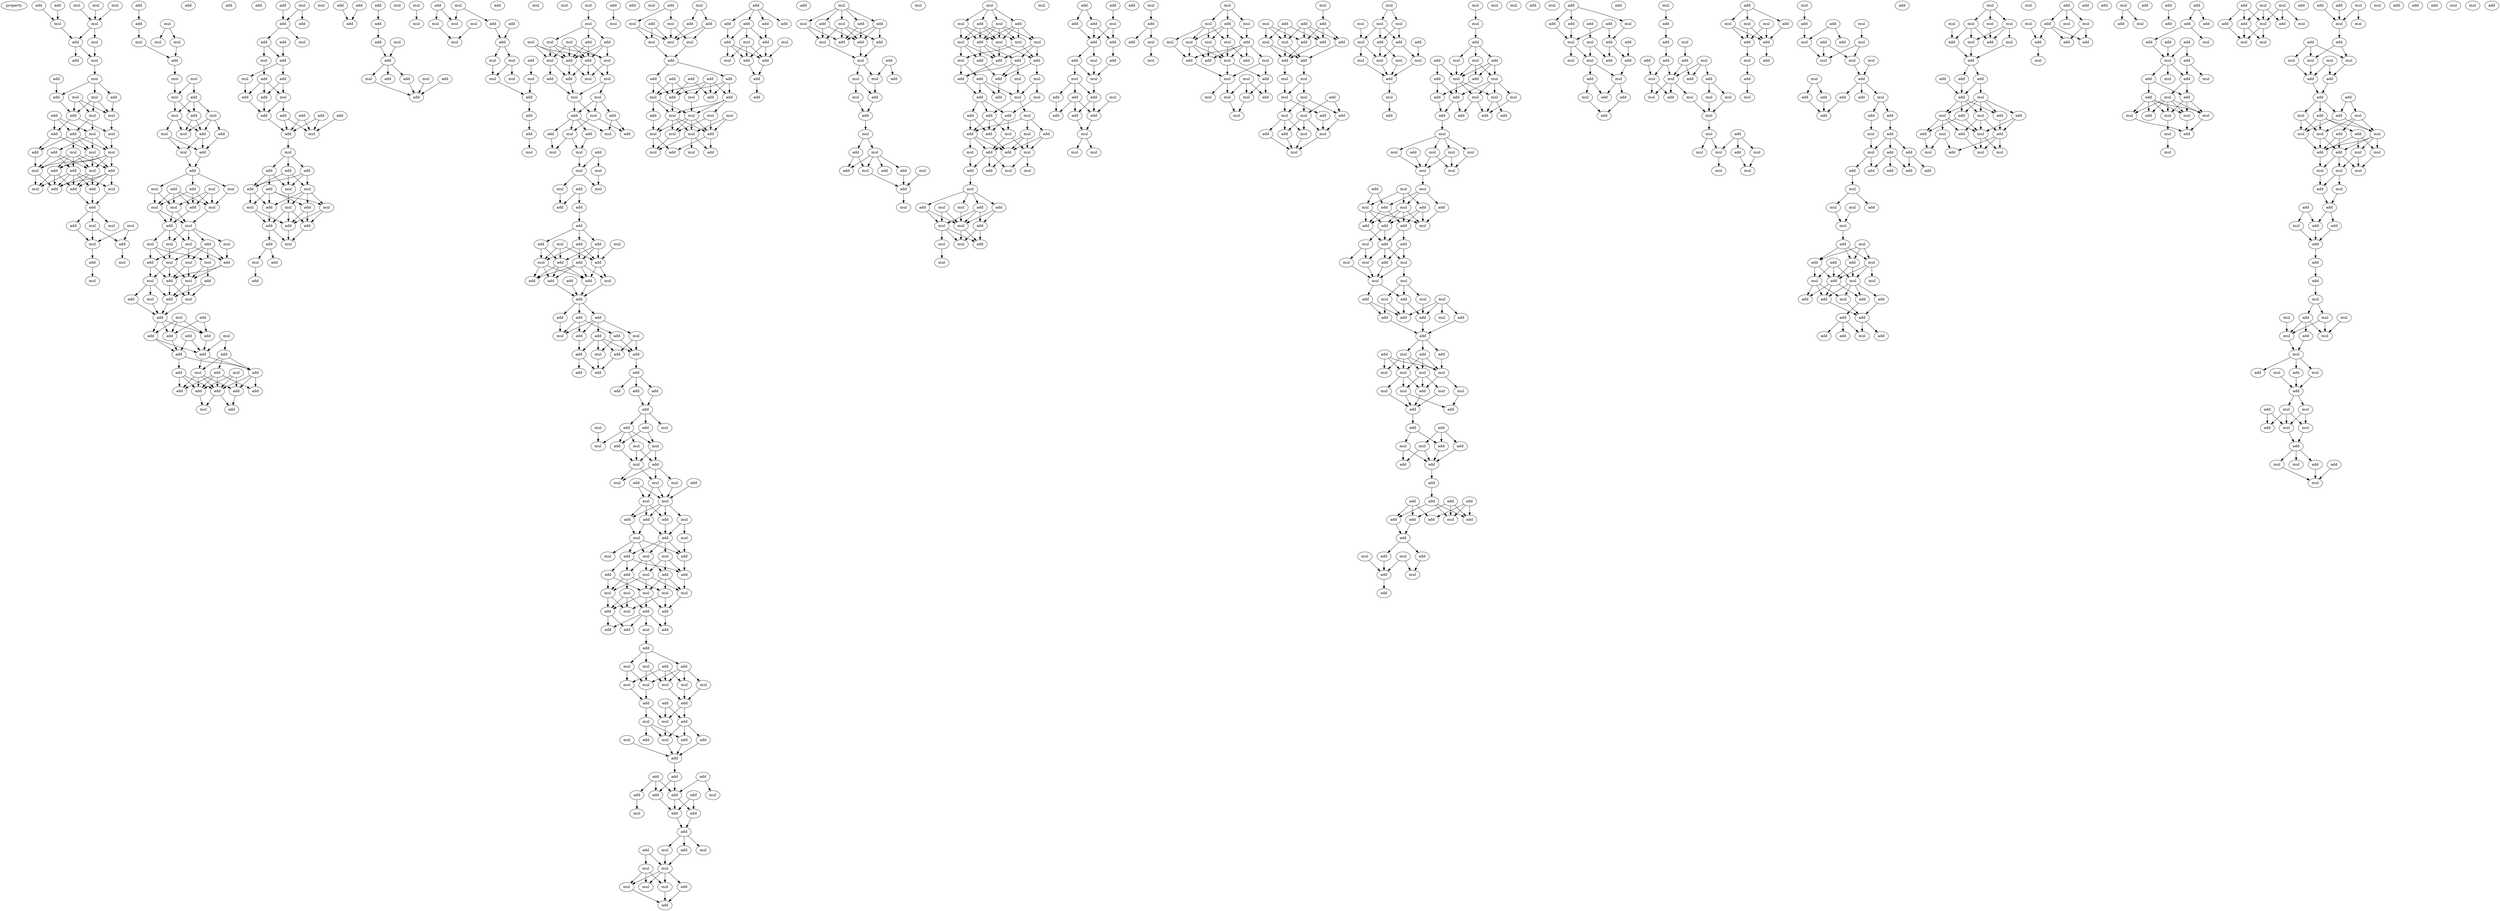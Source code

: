 digraph {
    node [fontcolor=black]
    property [mul=2,lf=1.9]
    0 [ label = add ];
    1 [ label = mul ];
    2 [ label = mul ];
    3 [ label = mul ];
    4 [ label = add ];
    5 [ label = mul ];
    6 [ label = mul ];
    7 [ label = add ];
    8 [ label = mul ];
    9 [ label = mul ];
    10 [ label = add ];
    11 [ label = add ];
    12 [ label = mul ];
    13 [ label = mul ];
    14 [ label = mul ];
    15 [ label = add ];
    16 [ label = add ];
    17 [ label = add ];
    18 [ label = mul ];
    19 [ label = add ];
    20 [ label = mul ];
    21 [ label = mul ];
    22 [ label = mul ];
    23 [ label = add ];
    24 [ label = add ];
    25 [ label = mul ];
    26 [ label = mul ];
    27 [ label = add ];
    28 [ label = add ];
    29 [ label = mul ];
    30 [ label = add ];
    31 [ label = mul ];
    32 [ label = mul ];
    33 [ label = add ];
    34 [ label = add ];
    35 [ label = add ];
    36 [ label = mul ];
    37 [ label = add ];
    38 [ label = mul ];
    39 [ label = add ];
    40 [ label = add ];
    41 [ label = add ];
    42 [ label = mul ];
    43 [ label = mul ];
    44 [ label = mul ];
    45 [ label = mul ];
    46 [ label = add ];
    47 [ label = add ];
    48 [ label = mul ];
    49 [ label = add ];
    50 [ label = mul ];
    51 [ label = add ];
    52 [ label = mul ];
    53 [ label = mul ];
    54 [ label = mul ];
    55 [ label = mul ];
    56 [ label = add ];
    57 [ label = mul ];
    58 [ label = mul ];
    59 [ label = mul ];
    60 [ label = add ];
    61 [ label = mul ];
    62 [ label = mul ];
    63 [ label = add ];
    64 [ label = add ];
    65 [ label = add ];
    66 [ label = mul ];
    67 [ label = mul ];
    68 [ label = mul ];
    69 [ label = add ];
    70 [ label = add ];
    71 [ label = add ];
    72 [ label = mul ];
    73 [ label = add ];
    74 [ label = add ];
    75 [ label = mul ];
    76 [ label = mul ];
    77 [ label = add ];
    78 [ label = mul ];
    79 [ label = mul ];
    80 [ label = mul ];
    81 [ label = add ];
    82 [ label = mul ];
    83 [ label = mul ];
    84 [ label = mul ];
    85 [ label = add ];
    86 [ label = mul ];
    87 [ label = mul ];
    88 [ label = add ];
    89 [ label = mul ];
    90 [ label = mul ];
    91 [ label = add ];
    92 [ label = mul ];
    93 [ label = add ];
    94 [ label = mul ];
    95 [ label = add ];
    96 [ label = add ];
    97 [ label = mul ];
    98 [ label = add ];
    99 [ label = add ];
    100 [ label = mul ];
    101 [ label = mul ];
    102 [ label = add ];
    103 [ label = mul ];
    104 [ label = add ];
    105 [ label = add ];
    106 [ label = mul ];
    107 [ label = add ];
    108 [ label = add ];
    109 [ label = add ];
    110 [ label = add ];
    111 [ label = add ];
    112 [ label = add ];
    113 [ label = add ];
    114 [ label = mul ];
    115 [ label = add ];
    116 [ label = add ];
    117 [ label = mul ];
    118 [ label = add ];
    119 [ label = add ];
    120 [ label = add ];
    121 [ label = add ];
    122 [ label = add ];
    123 [ label = mul ];
    124 [ label = add ];
    125 [ label = add ];
    126 [ label = add ];
    127 [ label = mul ];
    128 [ label = add ];
    129 [ label = add ];
    130 [ label = mul ];
    131 [ label = add ];
    132 [ label = add ];
    133 [ label = mul ];
    134 [ label = add ];
    135 [ label = add ];
    136 [ label = add ];
    137 [ label = mul ];
    138 [ label = mul ];
    139 [ label = add ];
    140 [ label = add ];
    141 [ label = add ];
    142 [ label = add ];
    143 [ label = add ];
    144 [ label = add ];
    145 [ label = add ];
    146 [ label = mul ];
    147 [ label = add ];
    148 [ label = mul ];
    149 [ label = add ];
    150 [ label = add ];
    151 [ label = add ];
    152 [ label = add ];
    153 [ label = mul ];
    154 [ label = add ];
    155 [ label = mul ];
    156 [ label = mul ];
    157 [ label = add ];
    158 [ label = add ];
    159 [ label = mul ];
    160 [ label = mul ];
    161 [ label = add ];
    162 [ label = add ];
    163 [ label = add ];
    164 [ label = mul ];
    165 [ label = add ];
    166 [ label = mul ];
    167 [ label = mul ];
    168 [ label = add ];
    169 [ label = add ];
    170 [ label = add ];
    171 [ label = add ];
    172 [ label = add ];
    173 [ label = add ];
    174 [ label = add ];
    175 [ label = mul ];
    176 [ label = add ];
    177 [ label = add ];
    178 [ label = mul ];
    179 [ label = mul ];
    180 [ label = add ];
    181 [ label = add ];
    182 [ label = add ];
    183 [ label = add ];
    184 [ label = mul ];
    185 [ label = mul ];
    186 [ label = mul ];
    187 [ label = add ];
    188 [ label = mul ];
    189 [ label = mul ];
    190 [ label = add ];
    191 [ label = mul ];
    192 [ label = mul ];
    193 [ label = add ];
    194 [ label = mul ];
    195 [ label = add ];
    196 [ label = mul ];
    197 [ label = mul ];
    198 [ label = add ];
    199 [ label = mul ];
    200 [ label = mul ];
    201 [ label = mul ];
    202 [ label = add ];
    203 [ label = add ];
    204 [ label = add ];
    205 [ label = add ];
    206 [ label = mul ];
    207 [ label = mul ];
    208 [ label = mul ];
    209 [ label = mul ];
    210 [ label = mul ];
    211 [ label = mul ];
    212 [ label = add ];
    213 [ label = mul ];
    214 [ label = add ];
    215 [ label = mul ];
    216 [ label = add ];
    217 [ label = mul ];
    218 [ label = add ];
    219 [ label = mul ];
    220 [ label = add ];
    221 [ label = add ];
    222 [ label = mul ];
    223 [ label = mul ];
    224 [ label = mul ];
    225 [ label = mul ];
    226 [ label = add ];
    227 [ label = add ];
    228 [ label = mul ];
    229 [ label = mul ];
    230 [ label = add ];
    231 [ label = add ];
    232 [ label = add ];
    233 [ label = mul ];
    234 [ label = mul ];
    235 [ label = mul ];
    236 [ label = add ];
    237 [ label = mul ];
    238 [ label = mul ];
    239 [ label = mul ];
    240 [ label = mul ];
    241 [ label = add ];
    242 [ label = add ];
    243 [ label = add ];
    244 [ label = add ];
    245 [ label = mul ];
    246 [ label = add ];
    247 [ label = add ];
    248 [ label = mul ];
    249 [ label = add ];
    250 [ label = add ];
    251 [ label = add ];
    252 [ label = add ];
    253 [ label = mul ];
    254 [ label = add ];
    255 [ label = add ];
    256 [ label = add ];
    257 [ label = mul ];
    258 [ label = add ];
    259 [ label = add ];
    260 [ label = add ];
    261 [ label = add ];
    262 [ label = add ];
    263 [ label = add ];
    264 [ label = add ];
    265 [ label = mul ];
    266 [ label = add ];
    267 [ label = mul ];
    268 [ label = add ];
    269 [ label = add ];
    270 [ label = add ];
    271 [ label = mul ];
    272 [ label = add ];
    273 [ label = add ];
    274 [ label = add ];
    275 [ label = add ];
    276 [ label = add ];
    277 [ label = add ];
    278 [ label = add ];
    279 [ label = mul ];
    280 [ label = add ];
    281 [ label = mul ];
    282 [ label = add ];
    283 [ label = add ];
    284 [ label = mul ];
    285 [ label = mul ];
    286 [ label = add ];
    287 [ label = mul ];
    288 [ label = mul ];
    289 [ label = add ];
    290 [ label = mul ];
    291 [ label = mul ];
    292 [ label = add ];
    293 [ label = mul ];
    294 [ label = add ];
    295 [ label = mul ];
    296 [ label = mul ];
    297 [ label = mul ];
    298 [ label = add ];
    299 [ label = add ];
    300 [ label = mul ];
    301 [ label = add ];
    302 [ label = mul ];
    303 [ label = add ];
    304 [ label = mul ];
    305 [ label = add ];
    306 [ label = add ];
    307 [ label = mul ];
    308 [ label = mul ];
    309 [ label = mul ];
    310 [ label = add ];
    311 [ label = add ];
    312 [ label = add ];
    313 [ label = mul ];
    314 [ label = add ];
    315 [ label = mul ];
    316 [ label = mul ];
    317 [ label = mul ];
    318 [ label = mul ];
    319 [ label = mul ];
    320 [ label = add ];
    321 [ label = add ];
    322 [ label = mul ];
    323 [ label = add ];
    324 [ label = add ];
    325 [ label = add ];
    326 [ label = mul ];
    327 [ label = add ];
    328 [ label = add ];
    329 [ label = mul ];
    330 [ label = add ];
    331 [ label = mul ];
    332 [ label = add ];
    333 [ label = mul ];
    334 [ label = mul ];
    335 [ label = mul ];
    336 [ label = mul ];
    337 [ label = mul ];
    338 [ label = add ];
    339 [ label = add ];
    340 [ label = add ];
    341 [ label = add ];
    342 [ label = mul ];
    343 [ label = mul ];
    344 [ label = mul ];
    345 [ label = add ];
    346 [ label = add ];
    347 [ label = mul ];
    348 [ label = add ];
    349 [ label = add ];
    350 [ label = add ];
    351 [ label = add ];
    352 [ label = add ];
    353 [ label = add ];
    354 [ label = add ];
    355 [ label = mul ];
    356 [ label = add ];
    357 [ label = add ];
    358 [ label = add ];
    359 [ label = add ];
    360 [ label = add ];
    361 [ label = mul ];
    362 [ label = add ];
    363 [ label = add ];
    364 [ label = add ];
    365 [ label = mul ];
    366 [ label = mul ];
    367 [ label = mul ];
    368 [ label = mul ];
    369 [ label = mul ];
    370 [ label = add ];
    371 [ label = mul ];
    372 [ label = mul ];
    373 [ label = mul ];
    374 [ label = add ];
    375 [ label = add ];
    376 [ label = mul ];
    377 [ label = add ];
    378 [ label = add ];
    379 [ label = mul ];
    380 [ label = add ];
    381 [ label = mul ];
    382 [ label = mul ];
    383 [ label = mul ];
    384 [ label = mul ];
    385 [ label = add ];
    386 [ label = add ];
    387 [ label = add ];
    388 [ label = add ];
    389 [ label = add ];
    390 [ label = add ];
    391 [ label = mul ];
    392 [ label = mul ];
    393 [ label = add ];
    394 [ label = add ];
    395 [ label = add ];
    396 [ label = mul ];
    397 [ label = mul ];
    398 [ label = mul ];
    399 [ label = add ];
    400 [ label = mul ];
    401 [ label = mul ];
    402 [ label = mul ];
    403 [ label = add ];
    404 [ label = mul ];
    405 [ label = add ];
    406 [ label = mul ];
    407 [ label = mul ];
    408 [ label = add ];
    409 [ label = add ];
    410 [ label = add ];
    411 [ label = add ];
    412 [ label = add ];
    413 [ label = add ];
    414 [ label = mul ];
    415 [ label = add ];
    416 [ label = mul ];
    417 [ label = add ];
    418 [ label = add ];
    419 [ label = mul ];
    420 [ label = add ];
    421 [ label = add ];
    422 [ label = add ];
    423 [ label = add ];
    424 [ label = mul ];
    425 [ label = mul ];
    426 [ label = mul ];
    427 [ label = add ];
    428 [ label = add ];
    429 [ label = add ];
    430 [ label = add ];
    431 [ label = mul ];
    432 [ label = add ];
    433 [ label = add ];
    434 [ label = add ];
    435 [ label = mul ];
    436 [ label = mul ];
    437 [ label = add ];
    438 [ label = mul ];
    439 [ label = add ];
    440 [ label = mul ];
    441 [ label = mul ];
    442 [ label = add ];
    443 [ label = mul ];
    444 [ label = add ];
    445 [ label = mul ];
    446 [ label = add ];
    447 [ label = add ];
    448 [ label = mul ];
    449 [ label = add ];
    450 [ label = mul ];
    451 [ label = add ];
    452 [ label = mul ];
    453 [ label = mul ];
    454 [ label = add ];
    455 [ label = add ];
    456 [ label = mul ];
    457 [ label = mul ];
    458 [ label = mul ];
    459 [ label = mul ];
    460 [ label = mul ];
    461 [ label = mul ];
    462 [ label = add ];
    463 [ label = add ];
    464 [ label = mul ];
    465 [ label = add ];
    466 [ label = add ];
    467 [ label = add ];
    468 [ label = add ];
    469 [ label = add ];
    470 [ label = add ];
    471 [ label = mul ];
    472 [ label = mul ];
    473 [ label = add ];
    474 [ label = mul ];
    475 [ label = mul ];
    476 [ label = add ];
    477 [ label = add ];
    478 [ label = mul ];
    479 [ label = add ];
    480 [ label = add ];
    481 [ label = add ];
    482 [ label = mul ];
    483 [ label = mul ];
    484 [ label = add ];
    485 [ label = add ];
    486 [ label = mul ];
    487 [ label = add ];
    488 [ label = add ];
    489 [ label = mul ];
    490 [ label = mul ];
    491 [ label = add ];
    492 [ label = mul ];
    493 [ label = add ];
    494 [ label = mul ];
    495 [ label = mul ];
    496 [ label = add ];
    497 [ label = add ];
    498 [ label = mul ];
    499 [ label = add ];
    500 [ label = mul ];
    501 [ label = mul ];
    502 [ label = add ];
    503 [ label = mul ];
    504 [ label = add ];
    505 [ label = mul ];
    506 [ label = mul ];
    507 [ label = mul ];
    508 [ label = add ];
    509 [ label = add ];
    510 [ label = add ];
    511 [ label = add ];
    512 [ label = mul ];
    513 [ label = add ];
    514 [ label = add ];
    515 [ label = add ];
    516 [ label = mul ];
    517 [ label = add ];
    518 [ label = mul ];
    519 [ label = mul ];
    520 [ label = add ];
    521 [ label = add ];
    522 [ label = add ];
    523 [ label = mul ];
    524 [ label = add ];
    525 [ label = add ];
    526 [ label = add ];
    527 [ label = mul ];
    528 [ label = add ];
    529 [ label = mul ];
    530 [ label = mul ];
    531 [ label = mul ];
    532 [ label = add ];
    533 [ label = add ];
    534 [ label = mul ];
    535 [ label = mul ];
    536 [ label = mul ];
    537 [ label = mul ];
    538 [ label = mul ];
    539 [ label = add ];
    540 [ label = mul ];
    541 [ label = add ];
    542 [ label = mul ];
    543 [ label = mul ];
    544 [ label = mul ];
    545 [ label = mul ];
    546 [ label = mul ];
    547 [ label = add ];
    548 [ label = add ];
    549 [ label = add ];
    550 [ label = mul ];
    551 [ label = add ];
    552 [ label = mul ];
    553 [ label = mul ];
    554 [ label = add ];
    555 [ label = mul ];
    556 [ label = mul ];
    557 [ label = mul ];
    558 [ label = mul ];
    559 [ label = add ];
    560 [ label = mul ];
    561 [ label = add ];
    562 [ label = add ];
    563 [ label = mul ];
    564 [ label = mul ];
    565 [ label = add ];
    566 [ label = add ];
    567 [ label = add ];
    568 [ label = add ];
    569 [ label = add ];
    570 [ label = mul ];
    571 [ label = mul ];
    572 [ label = mul ];
    573 [ label = mul ];
    574 [ label = add ];
    575 [ label = add ];
    576 [ label = add ];
    577 [ label = mul ];
    578 [ label = mul ];
    579 [ label = mul ];
    580 [ label = mul ];
    581 [ label = add ];
    582 [ label = add ];
    583 [ label = mul ];
    584 [ label = mul ];
    585 [ label = mul ];
    586 [ label = mul ];
    587 [ label = mul ];
    588 [ label = mul ];
    589 [ label = add ];
    590 [ label = add ];
    591 [ label = add ];
    592 [ label = mul ];
    593 [ label = mul ];
    594 [ label = mul ];
    595 [ label = mul ];
    596 [ label = add ];
    597 [ label = mul ];
    598 [ label = add ];
    599 [ label = mul ];
    600 [ label = mul ];
    601 [ label = mul ];
    602 [ label = mul ];
    603 [ label = add ];
    604 [ label = add ];
    605 [ label = mul ];
    606 [ label = add ];
    607 [ label = mul ];
    608 [ label = mul ];
    609 [ label = add ];
    610 [ label = add ];
    611 [ label = mul ];
    612 [ label = mul ];
    613 [ label = mul ];
    614 [ label = add ];
    615 [ label = mul ];
    616 [ label = add ];
    617 [ label = add ];
    618 [ label = add ];
    619 [ label = add ];
    620 [ label = add ];
    621 [ label = mul ];
    622 [ label = mul ];
    623 [ label = mul ];
    624 [ label = mul ];
    625 [ label = mul ];
    626 [ label = add ];
    627 [ label = mul ];
    628 [ label = mul ];
    629 [ label = mul ];
    630 [ label = add ];
    631 [ label = mul ];
    632 [ label = add ];
    633 [ label = mul ];
    634 [ label = mul ];
    635 [ label = add ];
    636 [ label = add ];
    637 [ label = add ];
    638 [ label = add ];
    639 [ label = mul ];
    640 [ label = add ];
    641 [ label = mul ];
    642 [ label = add ];
    643 [ label = add ];
    644 [ label = mul ];
    645 [ label = add ];
    646 [ label = mul ];
    647 [ label = mul ];
    648 [ label = mul ];
    649 [ label = mul ];
    650 [ label = add ];
    651 [ label = mul ];
    652 [ label = mul ];
    653 [ label = add ];
    654 [ label = mul ];
    655 [ label = add ];
    656 [ label = mul ];
    657 [ label = add ];
    658 [ label = add ];
    659 [ label = add ];
    660 [ label = add ];
    661 [ label = add ];
    662 [ label = add ];
    663 [ label = mul ];
    664 [ label = add ];
    665 [ label = add ];
    666 [ label = mul ];
    667 [ label = mul ];
    668 [ label = mul ];
    669 [ label = mul ];
    670 [ label = mul ];
    671 [ label = mul ];
    672 [ label = mul ];
    673 [ label = add ];
    674 [ label = mul ];
    675 [ label = add ];
    676 [ label = add ];
    677 [ label = add ];
    678 [ label = add ];
    679 [ label = mul ];
    680 [ label = add ];
    681 [ label = mul ];
    682 [ label = add ];
    683 [ label = add ];
    684 [ label = add ];
    685 [ label = add ];
    686 [ label = add ];
    687 [ label = add ];
    688 [ label = add ];
    689 [ label = add ];
    690 [ label = add ];
    691 [ label = add ];
    692 [ label = mul ];
    693 [ label = add ];
    694 [ label = add ];
    695 [ label = add ];
    696 [ label = mul ];
    697 [ label = mul ];
    698 [ label = mul ];
    699 [ label = add ];
    700 [ label = add ];
    701 [ label = add ];
    702 [ label = mul ];
    703 [ label = add ];
    704 [ label = add ];
    705 [ label = add ];
    706 [ label = add ];
    707 [ label = add ];
    708 [ label = add ];
    709 [ label = mul ];
    710 [ label = add ];
    711 [ label = mul ];
    712 [ label = mul ];
    713 [ label = add ];
    714 [ label = mul ];
    715 [ label = add ];
    716 [ label = mul ];
    717 [ label = add ];
    718 [ label = mul ];
    719 [ label = add ];
    720 [ label = mul ];
    721 [ label = add ];
    722 [ label = add ];
    723 [ label = add ];
    724 [ label = add ];
    725 [ label = mul ];
    726 [ label = add ];
    727 [ label = mul ];
    728 [ label = add ];
    729 [ label = mul ];
    730 [ label = add ];
    731 [ label = add ];
    732 [ label = add ];
    733 [ label = mul ];
    734 [ label = add ];
    735 [ label = mul ];
    736 [ label = add ];
    737 [ label = mul ];
    738 [ label = mul ];
    739 [ label = mul ];
    740 [ label = add ];
    741 [ label = mul ];
    742 [ label = mul ];
    743 [ label = add ];
    744 [ label = mul ];
    745 [ label = mul ];
    746 [ label = add ];
    747 [ label = mul ];
    748 [ label = mul ];
    749 [ label = mul ];
    750 [ label = mul ];
    751 [ label = add ];
    752 [ label = mul ];
    753 [ label = mul ];
    754 [ label = mul ];
    755 [ label = add ];
    756 [ label = add ];
    757 [ label = add ];
    758 [ label = add ];
    759 [ label = mul ];
    760 [ label = add ];
    761 [ label = mul ];
    762 [ label = mul ];
    763 [ label = add ];
    764 [ label = mul ];
    765 [ label = add ];
    766 [ label = add ];
    767 [ label = mul ];
    768 [ label = mul ];
    769 [ label = add ];
    770 [ label = mul ];
    771 [ label = mul ];
    772 [ label = mul ];
    773 [ label = mul ];
    774 [ label = add ];
    775 [ label = add ];
    776 [ label = add ];
    777 [ label = mul ];
    778 [ label = add ];
    779 [ label = add ];
    780 [ label = add ];
    781 [ label = add ];
    782 [ label = add ];
    783 [ label = add ];
    784 [ label = mul ];
    785 [ label = add ];
    786 [ label = add ];
    787 [ label = mul ];
    788 [ label = add ];
    789 [ label = add ];
    790 [ label = add ];
    791 [ label = add ];
    792 [ label = add ];
    793 [ label = mul ];
    794 [ label = add ];
    795 [ label = add ];
    796 [ label = mul ];
    797 [ label = mul ];
    798 [ label = mul ];
    799 [ label = mul ];
    800 [ label = add ];
    801 [ label = add ];
    802 [ label = mul ];
    803 [ label = add ];
    804 [ label = add ];
    805 [ label = mul ];
    806 [ label = mul ];
    807 [ label = add ];
    808 [ label = mul ];
    809 [ label = mul ];
    810 [ label = add ];
    811 [ label = add ];
    812 [ label = add ];
    813 [ label = add ];
    814 [ label = add ];
    815 [ label = add ];
    816 [ label = add ];
    817 [ label = mul ];
    818 [ label = add ];
    819 [ label = add ];
    820 [ label = mul ];
    821 [ label = mul ];
    822 [ label = mul ];
    823 [ label = mul ];
    824 [ label = mul ];
    825 [ label = add ];
    826 [ label = mul ];
    827 [ label = mul ];
    828 [ label = add ];
    829 [ label = add ];
    830 [ label = add ];
    831 [ label = add ];
    832 [ label = mul ];
    833 [ label = add ];
    834 [ label = add ];
    835 [ label = mul ];
    836 [ label = add ];
    837 [ label = add ];
    838 [ label = mul ];
    839 [ label = mul ];
    840 [ label = add ];
    841 [ label = add ];
    842 [ label = add ];
    843 [ label = add ];
    844 [ label = mul ];
    845 [ label = mul ];
    846 [ label = mul ];
    847 [ label = add ];
    848 [ label = mul ];
    849 [ label = mul ];
    850 [ label = add ];
    851 [ label = mul ];
    852 [ label = add ];
    853 [ label = mul ];
    854 [ label = mul ];
    855 [ label = add ];
    856 [ label = add ];
    857 [ label = add ];
    858 [ label = add ];
    859 [ label = add ];
    860 [ label = mul ];
    861 [ label = mul ];
    862 [ label = add ];
    863 [ label = add ];
    864 [ label = mul ];
    865 [ label = add ];
    866 [ label = add ];
    867 [ label = add ];
    868 [ label = add ];
    869 [ label = add ];
    870 [ label = add ];
    871 [ label = add ];
    872 [ label = add ];
    873 [ label = mul ];
    874 [ label = add ];
    875 [ label = mul ];
    876 [ label = mul ];
    877 [ label = mul ];
    878 [ label = add ];
    879 [ label = add ];
    880 [ label = mul ];
    881 [ label = add ];
    882 [ label = add ];
    883 [ label = add ];
    884 [ label = mul ];
    885 [ label = mul ];
    886 [ label = mul ];
    887 [ label = mul ];
    888 [ label = mul ];
    889 [ label = add ];
    890 [ label = mul ];
    891 [ label = mul ];
    892 [ label = mul ];
    893 [ label = add ];
    894 [ label = mul ];
    895 [ label = add ];
    896 [ label = mul ];
    897 [ label = add ];
    898 [ label = add ];
    899 [ label = mul ];
    900 [ label = mul ];
    901 [ label = add ];
    902 [ label = mul ];
    903 [ label = add ];
    904 [ label = mul ];
    905 [ label = add ];
    906 [ label = add ];
    907 [ label = mul ];
    908 [ label = mul ];
    909 [ label = add ];
    910 [ label = add ];
    911 [ label = mul ];
    912 [ label = mul ];
    913 [ label = mul ];
    914 [ label = mul ];
    915 [ label = add ];
    916 [ label = add ];
    917 [ label = add ];
    918 [ label = add ];
    919 [ label = mul ];
    920 [ label = add ];
    921 [ label = mul ];
    922 [ label = add ];
    923 [ label = add ];
    924 [ label = mul ];
    925 [ label = add ];
    926 [ label = add ];
    927 [ label = mul ];
    928 [ label = mul ];
    929 [ label = add ];
    930 [ label = mul ];
    931 [ label = add ];
    932 [ label = mul ];
    933 [ label = mul ];
    934 [ label = mul ];
    935 [ label = mul ];
    936 [ label = add ];
    937 [ label = mul ];
    938 [ label = add ];
    939 [ label = add ];
    940 [ label = mul ];
    941 [ label = add ];
    942 [ label = add ];
    943 [ label = add ];
    944 [ label = add ];
    945 [ label = add ];
    946 [ label = mul ];
    947 [ label = mul ];
    948 [ label = add ];
    949 [ label = mul ];
    950 [ label = add ];
    951 [ label = mul ];
    952 [ label = mul ];
    953 [ label = mul ];
    954 [ label = mul ];
    955 [ label = add ];
    956 [ label = mul ];
    957 [ label = mul ];
    958 [ label = mul ];
    959 [ label = mul ];
    960 [ label = add ];
    961 [ label = add ];
    962 [ label = add ];
    963 [ label = mul ];
    964 [ label = add ];
    965 [ label = mul ];
    966 [ label = mul ];
    967 [ label = mul ];
    968 [ label = add ];
    969 [ label = add ];
    970 [ label = mul ];
    971 [ label = mul ];
    972 [ label = add ];
    973 [ label = add ];
    974 [ label = add ];
    975 [ label = mul ];
    0 -> 5 [ name = 0 ];
    1 -> 6 [ name = 1 ];
    2 -> 6 [ name = 2 ];
    3 -> 6 [ name = 3 ];
    4 -> 5 [ name = 4 ];
    5 -> 7 [ name = 5 ];
    6 -> 7 [ name = 6 ];
    6 -> 8 [ name = 7 ];
    7 -> 9 [ name = 8 ];
    7 -> 10 [ name = 9 ];
    8 -> 9 [ name = 10 ];
    9 -> 12 [ name = 11 ];
    11 -> 16 [ name = 12 ];
    12 -> 13 [ name = 13 ];
    12 -> 15 [ name = 14 ];
    12 -> 16 [ name = 15 ];
    13 -> 18 [ name = 16 ];
    13 -> 19 [ name = 17 ];
    13 -> 20 [ name = 18 ];
    14 -> 18 [ name = 19 ];
    14 -> 19 [ name = 20 ];
    14 -> 20 [ name = 21 ];
    15 -> 18 [ name = 22 ];
    16 -> 19 [ name = 23 ];
    17 -> 22 [ name = 24 ];
    17 -> 23 [ name = 25 ];
    17 -> 24 [ name = 26 ];
    18 -> 21 [ name = 27 ];
    19 -> 21 [ name = 28 ];
    19 -> 23 [ name = 29 ];
    20 -> 22 [ name = 30 ];
    20 -> 24 [ name = 31 ];
    21 -> 26 [ name = 32 ];
    22 -> 26 [ name = 33 ];
    22 -> 27 [ name = 34 ];
    22 -> 29 [ name = 35 ];
    23 -> 28 [ name = 36 ];
    23 -> 29 [ name = 37 ];
    24 -> 25 [ name = 38 ];
    24 -> 26 [ name = 39 ];
    24 -> 28 [ name = 40 ];
    24 -> 29 [ name = 41 ];
    25 -> 30 [ name = 42 ];
    25 -> 31 [ name = 43 ];
    25 -> 32 [ name = 44 ];
    25 -> 33 [ name = 45 ];
    25 -> 34 [ name = 46 ];
    26 -> 30 [ name = 47 ];
    26 -> 31 [ name = 48 ];
    26 -> 32 [ name = 49 ];
    26 -> 33 [ name = 50 ];
    27 -> 31 [ name = 51 ];
    27 -> 32 [ name = 52 ];
    27 -> 34 [ name = 53 ];
    28 -> 31 [ name = 54 ];
    29 -> 30 [ name = 55 ];
    29 -> 32 [ name = 56 ];
    29 -> 33 [ name = 57 ];
    30 -> 36 [ name = 58 ];
    30 -> 37 [ name = 59 ];
    30 -> 39 [ name = 60 ];
    31 -> 36 [ name = 61 ];
    31 -> 39 [ name = 62 ];
    32 -> 35 [ name = 63 ];
    32 -> 37 [ name = 64 ];
    32 -> 39 [ name = 65 ];
    33 -> 35 [ name = 66 ];
    33 -> 37 [ name = 67 ];
    33 -> 38 [ name = 68 ];
    33 -> 39 [ name = 69 ];
    34 -> 35 [ name = 70 ];
    34 -> 36 [ name = 71 ];
    34 -> 37 [ name = 72 ];
    34 -> 38 [ name = 73 ];
    34 -> 39 [ name = 74 ];
    35 -> 40 [ name = 75 ];
    37 -> 40 [ name = 76 ];
    38 -> 40 [ name = 77 ];
    40 -> 41 [ name = 78 ];
    40 -> 42 [ name = 79 ];
    40 -> 43 [ name = 80 ];
    41 -> 45 [ name = 81 ];
    42 -> 45 [ name = 82 ];
    42 -> 46 [ name = 83 ];
    44 -> 45 [ name = 84 ];
    44 -> 46 [ name = 85 ];
    45 -> 47 [ name = 86 ];
    46 -> 48 [ name = 87 ];
    47 -> 50 [ name = 88 ];
    49 -> 51 [ name = 89 ];
    51 -> 55 [ name = 90 ];
    52 -> 53 [ name = 91 ];
    52 -> 54 [ name = 92 ];
    53 -> 56 [ name = 93 ];
    55 -> 56 [ name = 94 ];
    56 -> 57 [ name = 95 ];
    57 -> 59 [ name = 96 ];
    58 -> 59 [ name = 97 ];
    58 -> 60 [ name = 98 ];
    59 -> 61 [ name = 99 ];
    59 -> 63 [ name = 100 ];
    60 -> 61 [ name = 101 ];
    60 -> 62 [ name = 102 ];
    60 -> 63 [ name = 103 ];
    61 -> 64 [ name = 104 ];
    61 -> 66 [ name = 105 ];
    61 -> 67 [ name = 106 ];
    62 -> 64 [ name = 107 ];
    62 -> 65 [ name = 108 ];
    62 -> 67 [ name = 109 ];
    63 -> 64 [ name = 110 ];
    63 -> 67 [ name = 111 ];
    64 -> 68 [ name = 112 ];
    64 -> 69 [ name = 113 ];
    65 -> 69 [ name = 114 ];
    66 -> 68 [ name = 115 ];
    66 -> 69 [ name = 116 ];
    68 -> 71 [ name = 117 ];
    69 -> 71 [ name = 118 ];
    71 -> 74 [ name = 119 ];
    71 -> 75 [ name = 120 ];
    71 -> 76 [ name = 121 ];
    72 -> 77 [ name = 122 ];
    72 -> 78 [ name = 123 ];
    72 -> 80 [ name = 124 ];
    73 -> 77 [ name = 125 ];
    73 -> 78 [ name = 126 ];
    73 -> 79 [ name = 127 ];
    73 -> 80 [ name = 128 ];
    74 -> 77 [ name = 129 ];
    74 -> 78 [ name = 130 ];
    74 -> 79 [ name = 131 ];
    75 -> 79 [ name = 132 ];
    75 -> 80 [ name = 133 ];
    76 -> 78 [ name = 134 ];
    77 -> 81 [ name = 135 ];
    78 -> 82 [ name = 136 ];
    79 -> 81 [ name = 137 ];
    79 -> 82 [ name = 138 ];
    80 -> 81 [ name = 139 ];
    80 -> 82 [ name = 140 ];
    81 -> 83 [ name = 141 ];
    81 -> 84 [ name = 142 ];
    81 -> 87 [ name = 143 ];
    82 -> 83 [ name = 144 ];
    82 -> 85 [ name = 145 ];
    82 -> 86 [ name = 146 ];
    82 -> 87 [ name = 147 ];
    83 -> 89 [ name = 148 ];
    84 -> 89 [ name = 149 ];
    84 -> 90 [ name = 150 ];
    84 -> 91 [ name = 151 ];
    85 -> 88 [ name = 152 ];
    85 -> 89 [ name = 153 ];
    85 -> 90 [ name = 154 ];
    85 -> 92 [ name = 155 ];
    86 -> 88 [ name = 156 ];
    87 -> 88 [ name = 157 ];
    87 -> 91 [ name = 158 ];
    87 -> 92 [ name = 159 ];
    88 -> 94 [ name = 160 ];
    88 -> 95 [ name = 161 ];
    89 -> 94 [ name = 162 ];
    89 -> 95 [ name = 163 ];
    89 -> 97 [ name = 164 ];
    90 -> 93 [ name = 165 ];
    90 -> 94 [ name = 166 ];
    91 -> 95 [ name = 167 ];
    91 -> 97 [ name = 168 ];
    92 -> 94 [ name = 169 ];
    92 -> 95 [ name = 170 ];
    93 -> 98 [ name = 171 ];
    93 -> 101 [ name = 172 ];
    94 -> 98 [ name = 173 ];
    94 -> 101 [ name = 174 ];
    95 -> 98 [ name = 175 ];
    95 -> 101 [ name = 176 ];
    97 -> 98 [ name = 177 ];
    97 -> 99 [ name = 178 ];
    97 -> 100 [ name = 179 ];
    98 -> 102 [ name = 180 ];
    99 -> 102 [ name = 181 ];
    100 -> 102 [ name = 182 ];
    101 -> 102 [ name = 183 ];
    102 -> 105 [ name = 184 ];
    102 -> 107 [ name = 185 ];
    102 -> 109 [ name = 186 ];
    103 -> 105 [ name = 187 ];
    103 -> 107 [ name = 188 ];
    103 -> 109 [ name = 189 ];
    104 -> 107 [ name = 190 ];
    104 -> 109 [ name = 191 ];
    105 -> 110 [ name = 192 ];
    105 -> 112 [ name = 193 ];
    106 -> 110 [ name = 194 ];
    106 -> 111 [ name = 195 ];
    107 -> 110 [ name = 196 ];
    108 -> 110 [ name = 197 ];
    108 -> 112 [ name = 198 ];
    109 -> 112 [ name = 199 ];
    110 -> 113 [ name = 200 ];
    110 -> 117 [ name = 201 ];
    111 -> 113 [ name = 202 ];
    111 -> 116 [ name = 203 ];
    111 -> 117 [ name = 204 ];
    112 -> 113 [ name = 205 ];
    112 -> 115 [ name = 206 ];
    113 -> 118 [ name = 207 ];
    113 -> 121 [ name = 208 ];
    113 -> 122 [ name = 209 ];
    114 -> 118 [ name = 210 ];
    114 -> 120 [ name = 211 ];
    114 -> 121 [ name = 212 ];
    115 -> 118 [ name = 213 ];
    115 -> 119 [ name = 214 ];
    115 -> 120 [ name = 215 ];
    116 -> 118 [ name = 216 ];
    116 -> 119 [ name = 217 ];
    116 -> 120 [ name = 218 ];
    116 -> 122 [ name = 219 ];
    117 -> 118 [ name = 220 ];
    117 -> 119 [ name = 221 ];
    117 -> 120 [ name = 222 ];
    117 -> 121 [ name = 223 ];
    118 -> 123 [ name = 224 ];
    118 -> 124 [ name = 225 ];
    120 -> 123 [ name = 226 ];
    121 -> 124 [ name = 227 ];
    126 -> 129 [ name = 228 ];
    127 -> 128 [ name = 229 ];
    127 -> 129 [ name = 230 ];
    129 -> 130 [ name = 231 ];
    129 -> 131 [ name = 232 ];
    131 -> 133 [ name = 233 ];
    131 -> 134 [ name = 234 ];
    132 -> 134 [ name = 235 ];
    133 -> 136 [ name = 236 ];
    134 -> 135 [ name = 237 ];
    134 -> 137 [ name = 238 ];
    135 -> 138 [ name = 239 ];
    135 -> 140 [ name = 240 ];
    136 -> 138 [ name = 241 ];
    136 -> 139 [ name = 242 ];
    136 -> 140 [ name = 243 ];
    137 -> 139 [ name = 244 ];
    138 -> 141 [ name = 245 ];
    138 -> 143 [ name = 246 ];
    139 -> 143 [ name = 247 ];
    140 -> 143 [ name = 248 ];
    141 -> 146 [ name = 249 ];
    141 -> 147 [ name = 250 ];
    142 -> 146 [ name = 251 ];
    142 -> 147 [ name = 252 ];
    143 -> 147 [ name = 253 ];
    144 -> 146 [ name = 254 ];
    145 -> 146 [ name = 255 ];
    145 -> 147 [ name = 256 ];
    147 -> 148 [ name = 257 ];
    148 -> 149 [ name = 258 ];
    148 -> 150 [ name = 259 ];
    148 -> 151 [ name = 260 ];
    149 -> 152 [ name = 261 ];
    149 -> 153 [ name = 262 ];
    149 -> 155 [ name = 263 ];
    150 -> 152 [ name = 264 ];
    150 -> 154 [ name = 265 ];
    150 -> 155 [ name = 266 ];
    151 -> 152 [ name = 267 ];
    151 -> 153 [ name = 268 ];
    151 -> 155 [ name = 269 ];
    152 -> 156 [ name = 270 ];
    152 -> 157 [ name = 271 ];
    153 -> 157 [ name = 272 ];
    153 -> 158 [ name = 273 ];
    153 -> 159 [ name = 274 ];
    153 -> 160 [ name = 275 ];
    154 -> 156 [ name = 276 ];
    154 -> 157 [ name = 277 ];
    154 -> 158 [ name = 278 ];
    154 -> 159 [ name = 279 ];
    155 -> 160 [ name = 280 ];
    156 -> 161 [ name = 281 ];
    156 -> 163 [ name = 282 ];
    157 -> 163 [ name = 283 ];
    158 -> 161 [ name = 284 ];
    158 -> 162 [ name = 285 ];
    159 -> 161 [ name = 286 ];
    159 -> 162 [ name = 287 ];
    160 -> 161 [ name = 288 ];
    160 -> 162 [ name = 289 ];
    160 -> 163 [ name = 290 ];
    161 -> 164 [ name = 291 ];
    162 -> 164 [ name = 292 ];
    163 -> 164 [ name = 293 ];
    163 -> 165 [ name = 294 ];
    165 -> 166 [ name = 295 ];
    165 -> 168 [ name = 296 ];
    166 -> 169 [ name = 297 ];
    170 -> 172 [ name = 298 ];
    171 -> 172 [ name = 299 ];
    173 -> 174 [ name = 300 ];
    174 -> 176 [ name = 301 ];
    175 -> 177 [ name = 302 ];
    176 -> 177 [ name = 303 ];
    177 -> 179 [ name = 304 ];
    177 -> 180 [ name = 305 ];
    177 -> 181 [ name = 306 ];
    178 -> 183 [ name = 307 ];
    179 -> 183 [ name = 308 ];
    181 -> 183 [ name = 309 ];
    182 -> 183 [ name = 310 ];
    185 -> 186 [ name = 311 ];
    187 -> 191 [ name = 312 ];
    187 -> 192 [ name = 313 ];
    188 -> 190 [ name = 314 ];
    188 -> 191 [ name = 315 ];
    189 -> 194 [ name = 316 ];
    190 -> 195 [ name = 317 ];
    192 -> 194 [ name = 318 ];
    193 -> 195 [ name = 319 ];
    195 -> 196 [ name = 320 ];
    195 -> 197 [ name = 321 ];
    196 -> 200 [ name = 322 ];
    197 -> 200 [ name = 323 ];
    197 -> 201 [ name = 324 ];
    198 -> 199 [ name = 325 ];
    199 -> 202 [ name = 326 ];
    200 -> 202 [ name = 327 ];
    202 -> 204 [ name = 328 ];
    204 -> 205 [ name = 329 ];
    205 -> 206 [ name = 330 ];
    209 -> 210 [ name = 331 ];
    210 -> 211 [ name = 332 ];
    210 -> 212 [ name = 333 ];
    210 -> 214 [ name = 334 ];
    211 -> 217 [ name = 335 ];
    211 -> 218 [ name = 336 ];
    211 -> 219 [ name = 337 ];
    212 -> 216 [ name = 338 ];
    212 -> 218 [ name = 339 ];
    212 -> 219 [ name = 340 ];
    213 -> 216 [ name = 341 ];
    213 -> 217 [ name = 342 ];
    213 -> 218 [ name = 343 ];
    213 -> 219 [ name = 344 ];
    214 -> 216 [ name = 345 ];
    214 -> 218 [ name = 346 ];
    215 -> 216 [ name = 347 ];
    215 -> 217 [ name = 348 ];
    215 -> 218 [ name = 349 ];
    216 -> 220 [ name = 350 ];
    216 -> 222 [ name = 351 ];
    216 -> 223 [ name = 352 ];
    217 -> 220 [ name = 353 ];
    217 -> 221 [ name = 354 ];
    218 -> 220 [ name = 355 ];
    218 -> 222 [ name = 356 ];
    219 -> 222 [ name = 357 ];
    219 -> 223 [ name = 358 ];
    220 -> 224 [ name = 359 ];
    221 -> 224 [ name = 360 ];
    223 -> 224 [ name = 361 ];
    223 -> 225 [ name = 362 ];
    224 -> 227 [ name = 363 ];
    224 -> 228 [ name = 364 ];
    225 -> 226 [ name = 365 ];
    225 -> 227 [ name = 366 ];
    225 -> 228 [ name = 367 ];
    226 -> 232 [ name = 368 ];
    226 -> 233 [ name = 369 ];
    227 -> 229 [ name = 370 ];
    227 -> 230 [ name = 371 ];
    227 -> 231 [ name = 372 ];
    227 -> 233 [ name = 373 ];
    228 -> 229 [ name = 374 ];
    228 -> 232 [ name = 375 ];
    229 -> 234 [ name = 376 ];
    229 -> 235 [ name = 377 ];
    230 -> 234 [ name = 378 ];
    231 -> 235 [ name = 379 ];
    235 -> 238 [ name = 380 ];
    236 -> 237 [ name = 381 ];
    236 -> 238 [ name = 382 ];
    237 -> 240 [ name = 383 ];
    238 -> 239 [ name = 384 ];
    238 -> 240 [ name = 385 ];
    239 -> 242 [ name = 386 ];
    241 -> 242 [ name = 387 ];
    241 -> 243 [ name = 388 ];
    243 -> 244 [ name = 389 ];
    244 -> 246 [ name = 390 ];
    244 -> 247 [ name = 391 ];
    244 -> 249 [ name = 392 ];
    245 -> 250 [ name = 393 ];
    246 -> 250 [ name = 394 ];
    246 -> 251 [ name = 395 ];
    246 -> 252 [ name = 396 ];
    247 -> 250 [ name = 397 ];
    247 -> 251 [ name = 398 ];
    247 -> 253 [ name = 399 ];
    248 -> 250 [ name = 400 ];
    248 -> 252 [ name = 401 ];
    248 -> 253 [ name = 402 ];
    249 -> 252 [ name = 403 ];
    249 -> 253 [ name = 404 ];
    250 -> 254 [ name = 405 ];
    250 -> 257 [ name = 406 ];
    251 -> 254 [ name = 407 ];
    251 -> 255 [ name = 408 ];
    251 -> 257 [ name = 409 ];
    251 -> 258 [ name = 410 ];
    252 -> 254 [ name = 411 ];
    252 -> 255 [ name = 412 ];
    252 -> 258 [ name = 413 ];
    253 -> 254 [ name = 414 ];
    253 -> 255 [ name = 415 ];
    253 -> 258 [ name = 416 ];
    254 -> 259 [ name = 417 ];
    256 -> 259 [ name = 418 ];
    257 -> 259 [ name = 419 ];
    258 -> 259 [ name = 420 ];
    259 -> 260 [ name = 421 ];
    259 -> 261 [ name = 422 ];
    259 -> 262 [ name = 423 ];
    260 -> 267 [ name = 424 ];
    261 -> 264 [ name = 425 ];
    261 -> 265 [ name = 426 ];
    261 -> 266 [ name = 427 ];
    261 -> 267 [ name = 428 ];
    262 -> 263 [ name = 429 ];
    262 -> 264 [ name = 430 ];
    262 -> 267 [ name = 431 ];
    263 -> 269 [ name = 432 ];
    263 -> 271 [ name = 433 ];
    264 -> 268 [ name = 434 ];
    265 -> 269 [ name = 435 ];
    265 -> 270 [ name = 436 ];
    266 -> 268 [ name = 437 ];
    266 -> 269 [ name = 438 ];
    266 -> 270 [ name = 439 ];
    266 -> 271 [ name = 440 ];
    268 -> 273 [ name = 441 ];
    268 -> 274 [ name = 442 ];
    269 -> 272 [ name = 443 ];
    270 -> 273 [ name = 444 ];
    271 -> 273 [ name = 445 ];
    272 -> 275 [ name = 446 ];
    272 -> 276 [ name = 447 ];
    272 -> 277 [ name = 448 ];
    276 -> 278 [ name = 449 ];
    277 -> 278 [ name = 450 ];
    278 -> 279 [ name = 451 ];
    278 -> 280 [ name = 452 ];
    278 -> 283 [ name = 453 ];
    280 -> 284 [ name = 454 ];
    280 -> 285 [ name = 455 ];
    280 -> 286 [ name = 456 ];
    280 -> 287 [ name = 457 ];
    281 -> 284 [ name = 458 ];
    282 -> 288 [ name = 459 ];
    283 -> 286 [ name = 460 ];
    283 -> 287 [ name = 461 ];
    285 -> 289 [ name = 462 ];
    285 -> 290 [ name = 463 ];
    286 -> 290 [ name = 464 ];
    287 -> 289 [ name = 465 ];
    287 -> 290 [ name = 466 ];
    289 -> 291 [ name = 467 ];
    289 -> 293 [ name = 468 ];
    289 -> 295 [ name = 469 ];
    290 -> 293 [ name = 470 ];
    290 -> 295 [ name = 471 ];
    291 -> 297 [ name = 472 ];
    292 -> 297 [ name = 473 ];
    294 -> 296 [ name = 474 ];
    294 -> 297 [ name = 475 ];
    295 -> 296 [ name = 476 ];
    295 -> 297 [ name = 477 ];
    296 -> 298 [ name = 478 ];
    296 -> 299 [ name = 479 ];
    296 -> 301 [ name = 480 ];
    297 -> 298 [ name = 481 ];
    297 -> 299 [ name = 482 ];
    297 -> 300 [ name = 483 ];
    297 -> 301 [ name = 484 ];
    298 -> 304 [ name = 485 ];
    299 -> 303 [ name = 486 ];
    300 -> 302 [ name = 487 ];
    300 -> 303 [ name = 488 ];
    301 -> 303 [ name = 489 ];
    301 -> 304 [ name = 490 ];
    302 -> 305 [ name = 491 ];
    303 -> 305 [ name = 492 ];
    303 -> 306 [ name = 493 ];
    303 -> 307 [ name = 494 ];
    303 -> 309 [ name = 495 ];
    304 -> 305 [ name = 496 ];
    304 -> 306 [ name = 497 ];
    304 -> 307 [ name = 498 ];
    304 -> 308 [ name = 499 ];
    305 -> 310 [ name = 500 ];
    306 -> 310 [ name = 501 ];
    306 -> 311 [ name = 502 ];
    306 -> 312 [ name = 503 ];
    307 -> 311 [ name = 504 ];
    307 -> 313 [ name = 505 ];
    307 -> 314 [ name = 506 ];
    309 -> 310 [ name = 507 ];
    309 -> 313 [ name = 508 ];
    309 -> 314 [ name = 509 ];
    310 -> 318 [ name = 510 ];
    311 -> 316 [ name = 511 ];
    311 -> 317 [ name = 512 ];
    311 -> 319 [ name = 513 ];
    312 -> 315 [ name = 514 ];
    312 -> 317 [ name = 515 ];
    313 -> 315 [ name = 516 ];
    313 -> 317 [ name = 517 ];
    313 -> 318 [ name = 518 ];
    314 -> 315 [ name = 519 ];
    314 -> 316 [ name = 520 ];
    314 -> 318 [ name = 521 ];
    315 -> 320 [ name = 522 ];
    315 -> 321 [ name = 523 ];
    315 -> 323 [ name = 524 ];
    316 -> 320 [ name = 525 ];
    316 -> 322 [ name = 526 ];
    317 -> 322 [ name = 527 ];
    317 -> 323 [ name = 528 ];
    318 -> 320 [ name = 529 ];
    319 -> 321 [ name = 530 ];
    319 -> 322 [ name = 531 ];
    319 -> 323 [ name = 532 ];
    320 -> 325 [ name = 533 ];
    321 -> 324 [ name = 534 ];
    321 -> 325 [ name = 535 ];
    321 -> 326 [ name = 536 ];
    321 -> 327 [ name = 537 ];
    323 -> 324 [ name = 538 ];
    323 -> 327 [ name = 539 ];
    326 -> 328 [ name = 540 ];
    328 -> 329 [ name = 541 ];
    328 -> 331 [ name = 542 ];
    328 -> 332 [ name = 543 ];
    329 -> 334 [ name = 544 ];
    329 -> 335 [ name = 545 ];
    330 -> 333 [ name = 546 ];
    330 -> 335 [ name = 547 ];
    330 -> 337 [ name = 548 ];
    331 -> 334 [ name = 549 ];
    331 -> 337 [ name = 550 ];
    332 -> 333 [ name = 551 ];
    332 -> 334 [ name = 552 ];
    332 -> 335 [ name = 553 ];
    332 -> 336 [ name = 554 ];
    333 -> 340 [ name = 555 ];
    334 -> 338 [ name = 556 ];
    335 -> 340 [ name = 557 ];
    336 -> 340 [ name = 558 ];
    337 -> 338 [ name = 559 ];
    338 -> 342 [ name = 560 ];
    338 -> 343 [ name = 561 ];
    339 -> 341 [ name = 562 ];
    339 -> 343 [ name = 563 ];
    340 -> 341 [ name = 564 ];
    340 -> 343 [ name = 565 ];
    341 -> 345 [ name = 566 ];
    341 -> 346 [ name = 567 ];
    341 -> 347 [ name = 568 ];
    342 -> 346 [ name = 569 ];
    342 -> 347 [ name = 570 ];
    342 -> 348 [ name = 571 ];
    343 -> 347 [ name = 572 ];
    344 -> 349 [ name = 573 ];
    345 -> 349 [ name = 574 ];
    346 -> 349 [ name = 575 ];
    347 -> 349 [ name = 576 ];
    349 -> 352 [ name = 577 ];
    350 -> 354 [ name = 578 ];
    350 -> 355 [ name = 579 ];
    351 -> 354 [ name = 580 ];
    351 -> 356 [ name = 581 ];
    351 -> 357 [ name = 582 ];
    352 -> 354 [ name = 583 ];
    352 -> 356 [ name = 584 ];
    353 -> 359 [ name = 585 ];
    353 -> 360 [ name = 586 ];
    354 -> 359 [ name = 587 ];
    354 -> 360 [ name = 588 ];
    356 -> 359 [ name = 589 ];
    357 -> 361 [ name = 590 ];
    359 -> 362 [ name = 591 ];
    360 -> 362 [ name = 592 ];
    362 -> 363 [ name = 593 ];
    362 -> 365 [ name = 594 ];
    362 -> 367 [ name = 595 ];
    363 -> 369 [ name = 596 ];
    364 -> 368 [ name = 597 ];
    364 -> 369 [ name = 598 ];
    365 -> 369 [ name = 599 ];
    368 -> 371 [ name = 600 ];
    368 -> 372 [ name = 601 ];
    368 -> 373 [ name = 602 ];
    369 -> 370 [ name = 603 ];
    369 -> 371 [ name = 604 ];
    369 -> 372 [ name = 605 ];
    369 -> 373 [ name = 606 ];
    370 -> 374 [ name = 607 ];
    371 -> 374 [ name = 608 ];
    372 -> 374 [ name = 609 ];
    375 -> 379 [ name = 610 ];
    375 -> 381 [ name = 611 ];
    376 -> 377 [ name = 612 ];
    376 -> 380 [ name = 613 ];
    377 -> 382 [ name = 614 ];
    377 -> 383 [ name = 615 ];
    378 -> 383 [ name = 616 ];
    378 -> 384 [ name = 617 ];
    379 -> 382 [ name = 618 ];
    379 -> 383 [ name = 619 ];
    380 -> 383 [ name = 620 ];
    381 -> 383 [ name = 621 ];
    381 -> 384 [ name = 622 ];
    382 -> 385 [ name = 623 ];
    384 -> 385 [ name = 624 ];
    385 -> 389 [ name = 625 ];
    385 -> 390 [ name = 626 ];
    386 -> 391 [ name = 627 ];
    386 -> 392 [ name = 628 ];
    386 -> 393 [ name = 629 ];
    386 -> 395 [ name = 630 ];
    387 -> 393 [ name = 631 ];
    387 -> 394 [ name = 632 ];
    388 -> 391 [ name = 633 ];
    388 -> 392 [ name = 634 ];
    388 -> 394 [ name = 635 ];
    389 -> 393 [ name = 636 ];
    389 -> 394 [ name = 637 ];
    389 -> 395 [ name = 638 ];
    390 -> 391 [ name = 639 ];
    390 -> 394 [ name = 640 ];
    391 -> 396 [ name = 641 ];
    391 -> 398 [ name = 642 ];
    391 -> 399 [ name = 643 ];
    392 -> 398 [ name = 644 ];
    394 -> 396 [ name = 645 ];
    395 -> 396 [ name = 646 ];
    395 -> 398 [ name = 647 ];
    395 -> 400 [ name = 648 ];
    396 -> 401 [ name = 649 ];
    396 -> 402 [ name = 650 ];
    396 -> 403 [ name = 651 ];
    396 -> 404 [ name = 652 ];
    397 -> 402 [ name = 653 ];
    397 -> 403 [ name = 654 ];
    398 -> 401 [ name = 655 ];
    398 -> 402 [ name = 656 ];
    398 -> 403 [ name = 657 ];
    398 -> 404 [ name = 658 ];
    399 -> 404 [ name = 659 ];
    400 -> 401 [ name = 660 ];
    400 -> 403 [ name = 661 ];
    401 -> 406 [ name = 662 ];
    402 -> 406 [ name = 663 ];
    402 -> 407 [ name = 664 ];
    402 -> 408 [ name = 665 ];
    403 -> 405 [ name = 666 ];
    403 -> 408 [ name = 667 ];
    404 -> 405 [ name = 668 ];
    404 -> 406 [ name = 669 ];
    409 -> 410 [ name = 670 ];
    409 -> 411 [ name = 671 ];
    409 -> 412 [ name = 672 ];
    409 -> 413 [ name = 673 ];
    410 -> 415 [ name = 674 ];
    410 -> 416 [ name = 675 ];
    410 -> 417 [ name = 676 ];
    411 -> 415 [ name = 677 ];
    413 -> 417 [ name = 678 ];
    414 -> 420 [ name = 679 ];
    415 -> 419 [ name = 680 ];
    415 -> 420 [ name = 681 ];
    415 -> 421 [ name = 682 ];
    416 -> 419 [ name = 683 ];
    416 -> 420 [ name = 684 ];
    416 -> 421 [ name = 685 ];
    417 -> 420 [ name = 686 ];
    417 -> 421 [ name = 687 ];
    420 -> 422 [ name = 688 ];
    421 -> 422 [ name = 689 ];
    422 -> 423 [ name = 690 ];
    424 -> 425 [ name = 691 ];
    424 -> 426 [ name = 692 ];
    424 -> 427 [ name = 693 ];
    424 -> 428 [ name = 694 ];
    424 -> 429 [ name = 695 ];
    425 -> 430 [ name = 696 ];
    425 -> 431 [ name = 697 ];
    425 -> 432 [ name = 698 ];
    425 -> 433 [ name = 699 ];
    426 -> 431 [ name = 700 ];
    426 -> 433 [ name = 701 ];
    427 -> 430 [ name = 702 ];
    427 -> 432 [ name = 703 ];
    427 -> 433 [ name = 704 ];
    428 -> 431 [ name = 705 ];
    428 -> 432 [ name = 706 ];
    429 -> 432 [ name = 707 ];
    429 -> 433 [ name = 708 ];
    430 -> 435 [ name = 709 ];
    431 -> 435 [ name = 710 ];
    432 -> 435 [ name = 711 ];
    434 -> 436 [ name = 712 ];
    434 -> 437 [ name = 713 ];
    435 -> 436 [ name = 714 ];
    435 -> 438 [ name = 715 ];
    436 -> 439 [ name = 716 ];
    438 -> 439 [ name = 717 ];
    438 -> 440 [ name = 718 ];
    439 -> 442 [ name = 719 ];
    440 -> 442 [ name = 720 ];
    442 -> 443 [ name = 721 ];
    443 -> 444 [ name = 722 ];
    443 -> 445 [ name = 723 ];
    444 -> 447 [ name = 724 ];
    444 -> 450 [ name = 725 ];
    445 -> 446 [ name = 726 ];
    445 -> 447 [ name = 727 ];
    445 -> 449 [ name = 728 ];
    445 -> 450 [ name = 729 ];
    446 -> 451 [ name = 730 ];
    448 -> 451 [ name = 731 ];
    450 -> 451 [ name = 732 ];
    451 -> 452 [ name = 733 ];
    453 -> 454 [ name = 734 ];
    453 -> 455 [ name = 735 ];
    453 -> 456 [ name = 736 ];
    453 -> 457 [ name = 737 ];
    454 -> 458 [ name = 738 ];
    454 -> 459 [ name = 739 ];
    454 -> 461 [ name = 740 ];
    454 -> 462 [ name = 741 ];
    455 -> 459 [ name = 742 ];
    455 -> 460 [ name = 743 ];
    455 -> 461 [ name = 744 ];
    455 -> 462 [ name = 745 ];
    456 -> 460 [ name = 746 ];
    456 -> 461 [ name = 747 ];
    456 -> 462 [ name = 748 ];
    457 -> 458 [ name = 749 ];
    457 -> 459 [ name = 750 ];
    457 -> 460 [ name = 751 ];
    457 -> 461 [ name = 752 ];
    457 -> 462 [ name = 753 ];
    458 -> 463 [ name = 754 ];
    458 -> 466 [ name = 755 ];
    458 -> 467 [ name = 756 ];
    459 -> 464 [ name = 757 ];
    459 -> 466 [ name = 758 ];
    460 -> 463 [ name = 759 ];
    460 -> 464 [ name = 760 ];
    460 -> 465 [ name = 761 ];
    461 -> 463 [ name = 762 ];
    461 -> 466 [ name = 763 ];
    462 -> 463 [ name = 764 ];
    462 -> 465 [ name = 765 ];
    462 -> 467 [ name = 766 ];
    463 -> 470 [ name = 767 ];
    464 -> 468 [ name = 768 ];
    464 -> 470 [ name = 769 ];
    465 -> 469 [ name = 770 ];
    466 -> 469 [ name = 771 ];
    466 -> 472 [ name = 772 ];
    467 -> 469 [ name = 773 ];
    467 -> 470 [ name = 774 ];
    467 -> 471 [ name = 775 ];
    468 -> 473 [ name = 776 ];
    468 -> 474 [ name = 777 ];
    468 -> 476 [ name = 778 ];
    469 -> 473 [ name = 779 ];
    470 -> 476 [ name = 780 ];
    471 -> 474 [ name = 781 ];
    472 -> 474 [ name = 782 ];
    472 -> 475 [ name = 783 ];
    474 -> 477 [ name = 784 ];
    474 -> 478 [ name = 785 ];
    475 -> 480 [ name = 786 ];
    476 -> 477 [ name = 787 ];
    476 -> 479 [ name = 788 ];
    476 -> 480 [ name = 789 ];
    477 -> 481 [ name = 790 ];
    477 -> 482 [ name = 791 ];
    477 -> 484 [ name = 792 ];
    478 -> 481 [ name = 793 ];
    478 -> 483 [ name = 794 ];
    478 -> 485 [ name = 795 ];
    479 -> 481 [ name = 796 ];
    479 -> 484 [ name = 797 ];
    480 -> 482 [ name = 798 ];
    480 -> 484 [ name = 799 ];
    481 -> 487 [ name = 800 ];
    481 -> 488 [ name = 801 ];
    481 -> 489 [ name = 802 ];
    482 -> 486 [ name = 803 ];
    482 -> 488 [ name = 804 ];
    483 -> 486 [ name = 805 ];
    483 -> 487 [ name = 806 ];
    483 -> 488 [ name = 807 ];
    484 -> 487 [ name = 808 ];
    485 -> 486 [ name = 809 ];
    485 -> 487 [ name = 810 ];
    486 -> 490 [ name = 811 ];
    486 -> 492 [ name = 812 ];
    487 -> 491 [ name = 813 ];
    488 -> 490 [ name = 814 ];
    488 -> 491 [ name = 815 ];
    488 -> 493 [ name = 816 ];
    489 -> 493 [ name = 817 ];
    493 -> 494 [ name = 818 ];
    494 -> 496 [ name = 819 ];
    494 -> 497 [ name = 820 ];
    494 -> 498 [ name = 821 ];
    494 -> 499 [ name = 822 ];
    495 -> 500 [ name = 823 ];
    495 -> 501 [ name = 824 ];
    496 -> 500 [ name = 825 ];
    496 -> 501 [ name = 826 ];
    496 -> 502 [ name = 827 ];
    497 -> 501 [ name = 828 ];
    497 -> 502 [ name = 829 ];
    498 -> 501 [ name = 830 ];
    499 -> 500 [ name = 831 ];
    499 -> 501 [ name = 832 ];
    500 -> 503 [ name = 833 ];
    500 -> 504 [ name = 834 ];
    500 -> 505 [ name = 835 ];
    501 -> 504 [ name = 836 ];
    501 -> 505 [ name = 837 ];
    502 -> 504 [ name = 838 ];
    502 -> 505 [ name = 839 ];
    503 -> 506 [ name = 840 ];
    508 -> 512 [ name = 841 ];
    509 -> 510 [ name = 842 ];
    509 -> 511 [ name = 843 ];
    510 -> 513 [ name = 844 ];
    511 -> 513 [ name = 845 ];
    511 -> 514 [ name = 846 ];
    512 -> 513 [ name = 847 ];
    512 -> 514 [ name = 848 ];
    513 -> 516 [ name = 849 ];
    513 -> 517 [ name = 850 ];
    514 -> 515 [ name = 851 ];
    515 -> 519 [ name = 852 ];
    516 -> 519 [ name = 853 ];
    517 -> 518 [ name = 854 ];
    517 -> 519 [ name = 855 ];
    518 -> 520 [ name = 856 ];
    518 -> 521 [ name = 857 ];
    518 -> 522 [ name = 858 ];
    519 -> 520 [ name = 859 ];
    520 -> 525 [ name = 860 ];
    520 -> 526 [ name = 861 ];
    521 -> 524 [ name = 862 ];
    522 -> 524 [ name = 863 ];
    522 -> 525 [ name = 864 ];
    522 -> 526 [ name = 865 ];
    523 -> 526 [ name = 866 ];
    525 -> 527 [ name = 867 ];
    526 -> 527 [ name = 868 ];
    527 -> 529 [ name = 869 ];
    527 -> 530 [ name = 870 ];
    531 -> 532 [ name = 871 ];
    532 -> 533 [ name = 872 ];
    532 -> 534 [ name = 873 ];
    534 -> 535 [ name = 874 ];
    536 -> 537 [ name = 875 ];
    536 -> 538 [ name = 876 ];
    536 -> 539 [ name = 877 ];
    537 -> 541 [ name = 878 ];
    538 -> 540 [ name = 879 ];
    538 -> 542 [ name = 880 ];
    538 -> 543 [ name = 881 ];
    538 -> 544 [ name = 882 ];
    539 -> 540 [ name = 883 ];
    539 -> 541 [ name = 884 ];
    539 -> 542 [ name = 885 ];
    539 -> 544 [ name = 886 ];
    540 -> 546 [ name = 887 ];
    540 -> 548 [ name = 888 ];
    541 -> 545 [ name = 889 ];
    541 -> 546 [ name = 890 ];
    541 -> 547 [ name = 891 ];
    541 -> 548 [ name = 892 ];
    541 -> 549 [ name = 893 ];
    542 -> 546 [ name = 894 ];
    542 -> 548 [ name = 895 ];
    542 -> 549 [ name = 896 ];
    543 -> 549 [ name = 897 ];
    544 -> 546 [ name = 898 ];
    544 -> 547 [ name = 899 ];
    545 -> 550 [ name = 900 ];
    545 -> 551 [ name = 901 ];
    546 -> 550 [ name = 902 ];
    546 -> 551 [ name = 903 ];
    549 -> 550 [ name = 904 ];
    550 -> 553 [ name = 905 ];
    550 -> 555 [ name = 906 ];
    551 -> 554 [ name = 907 ];
    551 -> 556 [ name = 908 ];
    552 -> 554 [ name = 909 ];
    552 -> 555 [ name = 910 ];
    552 -> 556 [ name = 911 ];
    555 -> 557 [ name = 912 ];
    556 -> 557 [ name = 913 ];
    558 -> 561 [ name = 914 ];
    559 -> 563 [ name = 915 ];
    559 -> 564 [ name = 916 ];
    559 -> 566 [ name = 917 ];
    560 -> 563 [ name = 918 ];
    560 -> 564 [ name = 919 ];
    560 -> 565 [ name = 920 ];
    561 -> 565 [ name = 921 ];
    561 -> 566 [ name = 922 ];
    561 -> 567 [ name = 923 ];
    562 -> 564 [ name = 924 ];
    562 -> 565 [ name = 925 ];
    562 -> 566 [ name = 926 ];
    562 -> 567 [ name = 927 ];
    563 -> 568 [ name = 928 ];
    563 -> 569 [ name = 929 ];
    564 -> 568 [ name = 930 ];
    564 -> 569 [ name = 931 ];
    565 -> 569 [ name = 932 ];
    566 -> 569 [ name = 933 ];
    567 -> 568 [ name = 934 ];
    568 -> 570 [ name = 935 ];
    569 -> 571 [ name = 936 ];
    570 -> 572 [ name = 937 ];
    570 -> 573 [ name = 938 ];
    571 -> 573 [ name = 939 ];
    572 -> 576 [ name = 940 ];
    572 -> 577 [ name = 941 ];
    572 -> 578 [ name = 942 ];
    573 -> 575 [ name = 943 ];
    573 -> 578 [ name = 944 ];
    574 -> 576 [ name = 945 ];
    574 -> 577 [ name = 946 ];
    575 -> 579 [ name = 947 ];
    576 -> 579 [ name = 948 ];
    577 -> 579 [ name = 949 ];
    577 -> 580 [ name = 950 ];
    577 -> 581 [ name = 951 ];
    578 -> 580 [ name = 952 ];
    578 -> 581 [ name = 953 ];
    578 -> 582 [ name = 954 ];
    579 -> 583 [ name = 955 ];
    580 -> 583 [ name = 956 ];
    581 -> 583 [ name = 957 ];
    582 -> 583 [ name = 958 ];
    584 -> 586 [ name = 959 ];
    584 -> 587 [ name = 960 ];
    585 -> 588 [ name = 961 ];
    586 -> 590 [ name = 962 ];
    586 -> 591 [ name = 963 ];
    587 -> 588 [ name = 964 ];
    587 -> 590 [ name = 965 ];
    587 -> 591 [ name = 966 ];
    588 -> 592 [ name = 967 ];
    588 -> 595 [ name = 968 ];
    589 -> 593 [ name = 969 ];
    590 -> 592 [ name = 970 ];
    590 -> 594 [ name = 971 ];
    591 -> 592 [ name = 972 ];
    591 -> 593 [ name = 973 ];
    592 -> 596 [ name = 974 ];
    593 -> 596 [ name = 975 ];
    594 -> 596 [ name = 976 ];
    595 -> 596 [ name = 977 ];
    596 -> 597 [ name = 978 ];
    597 -> 598 [ name = 979 ];
    599 -> 600 [ name = 980 ];
    600 -> 603 [ name = 981 ];
    603 -> 605 [ name = 982 ];
    603 -> 606 [ name = 983 ];
    603 -> 607 [ name = 984 ];
    604 -> 608 [ name = 985 ];
    604 -> 610 [ name = 986 ];
    605 -> 608 [ name = 987 ];
    605 -> 609 [ name = 988 ];
    605 -> 611 [ name = 989 ];
    606 -> 608 [ name = 990 ];
    606 -> 609 [ name = 991 ];
    606 -> 611 [ name = 992 ];
    607 -> 608 [ name = 993 ];
    608 -> 612 [ name = 994 ];
    608 -> 613 [ name = 995 ];
    608 -> 616 [ name = 996 ];
    609 -> 614 [ name = 997 ];
    610 -> 614 [ name = 998 ];
    610 -> 616 [ name = 999 ];
    611 -> 612 [ name = 1000 ];
    611 -> 613 [ name = 1001 ];
    611 -> 615 [ name = 1002 ];
    611 -> 616 [ name = 1003 ];
    612 -> 617 [ name = 1004 ];
    612 -> 619 [ name = 1005 ];
    613 -> 617 [ name = 1006 ];
    613 -> 620 [ name = 1007 ];
    614 -> 618 [ name = 1008 ];
    615 -> 617 [ name = 1009 ];
    616 -> 618 [ name = 1010 ];
    616 -> 620 [ name = 1011 ];
    618 -> 621 [ name = 1012 ];
    621 -> 622 [ name = 1013 ];
    621 -> 623 [ name = 1014 ];
    621 -> 624 [ name = 1015 ];
    621 -> 625 [ name = 1016 ];
    622 -> 627 [ name = 1017 ];
    623 -> 627 [ name = 1018 ];
    623 -> 628 [ name = 1019 ];
    624 -> 627 [ name = 1020 ];
    624 -> 628 [ name = 1021 ];
    625 -> 628 [ name = 1022 ];
    626 -> 627 [ name = 1023 ];
    627 -> 629 [ name = 1024 ];
    629 -> 632 [ name = 1025 ];
    629 -> 634 [ name = 1026 ];
    629 -> 635 [ name = 1027 ];
    630 -> 633 [ name = 1028 ];
    630 -> 635 [ name = 1029 ];
    631 -> 633 [ name = 1030 ];
    631 -> 634 [ name = 1031 ];
    631 -> 636 [ name = 1032 ];
    632 -> 639 [ name = 1033 ];
    633 -> 637 [ name = 1034 ];
    633 -> 639 [ name = 1035 ];
    633 -> 640 [ name = 1036 ];
    634 -> 637 [ name = 1037 ];
    634 -> 638 [ name = 1038 ];
    634 -> 639 [ name = 1039 ];
    634 -> 640 [ name = 1040 ];
    635 -> 638 [ name = 1041 ];
    635 -> 640 [ name = 1042 ];
    636 -> 637 [ name = 1043 ];
    636 -> 638 [ name = 1044 ];
    636 -> 639 [ name = 1045 ];
    637 -> 641 [ name = 1046 ];
    637 -> 642 [ name = 1047 ];
    638 -> 642 [ name = 1048 ];
    638 -> 643 [ name = 1049 ];
    640 -> 642 [ name = 1050 ];
    641 -> 646 [ name = 1051 ];
    641 -> 647 [ name = 1052 ];
    642 -> 644 [ name = 1053 ];
    642 -> 645 [ name = 1054 ];
    642 -> 647 [ name = 1055 ];
    643 -> 644 [ name = 1056 ];
    643 -> 645 [ name = 1057 ];
    644 -> 648 [ name = 1058 ];
    644 -> 649 [ name = 1059 ];
    645 -> 649 [ name = 1060 ];
    646 -> 649 [ name = 1061 ];
    647 -> 649 [ name = 1062 ];
    648 -> 650 [ name = 1063 ];
    648 -> 652 [ name = 1064 ];
    648 -> 654 [ name = 1065 ];
    649 -> 650 [ name = 1066 ];
    649 -> 653 [ name = 1067 ];
    650 -> 655 [ name = 1068 ];
    650 -> 657 [ name = 1069 ];
    651 -> 655 [ name = 1070 ];
    651 -> 656 [ name = 1071 ];
    651 -> 657 [ name = 1072 ];
    651 -> 658 [ name = 1073 ];
    652 -> 655 [ name = 1074 ];
    652 -> 659 [ name = 1075 ];
    653 -> 655 [ name = 1076 ];
    653 -> 659 [ name = 1077 ];
    654 -> 657 [ name = 1078 ];
    657 -> 660 [ name = 1079 ];
    658 -> 660 [ name = 1080 ];
    659 -> 660 [ name = 1081 ];
    660 -> 661 [ name = 1082 ];
    660 -> 663 [ name = 1083 ];
    660 -> 665 [ name = 1084 ];
    661 -> 666 [ name = 1085 ];
    661 -> 668 [ name = 1086 ];
    661 -> 669 [ name = 1087 ];
    662 -> 666 [ name = 1088 ];
    662 -> 667 [ name = 1089 ];
    662 -> 669 [ name = 1090 ];
    663 -> 666 [ name = 1091 ];
    663 -> 667 [ name = 1092 ];
    663 -> 668 [ name = 1093 ];
    663 -> 669 [ name = 1094 ];
    665 -> 669 [ name = 1095 ];
    666 -> 671 [ name = 1096 ];
    666 -> 673 [ name = 1097 ];
    666 -> 674 [ name = 1098 ];
    668 -> 672 [ name = 1099 ];
    668 -> 673 [ name = 1100 ];
    668 -> 674 [ name = 1101 ];
    669 -> 670 [ name = 1102 ];
    669 -> 673 [ name = 1103 ];
    670 -> 675 [ name = 1104 ];
    671 -> 676 [ name = 1105 ];
    672 -> 676 [ name = 1106 ];
    673 -> 676 [ name = 1107 ];
    674 -> 675 [ name = 1108 ];
    674 -> 676 [ name = 1109 ];
    676 -> 677 [ name = 1110 ];
    677 -> 679 [ name = 1111 ];
    677 -> 680 [ name = 1112 ];
    678 -> 680 [ name = 1113 ];
    678 -> 681 [ name = 1114 ];
    678 -> 682 [ name = 1115 ];
    679 -> 683 [ name = 1116 ];
    679 -> 684 [ name = 1117 ];
    680 -> 684 [ name = 1118 ];
    681 -> 683 [ name = 1119 ];
    681 -> 684 [ name = 1120 ];
    682 -> 684 [ name = 1121 ];
    684 -> 685 [ name = 1122 ];
    685 -> 689 [ name = 1123 ];
    686 -> 692 [ name = 1124 ];
    686 -> 693 [ name = 1125 ];
    686 -> 694 [ name = 1126 ];
    687 -> 691 [ name = 1127 ];
    687 -> 692 [ name = 1128 ];
    687 -> 693 [ name = 1129 ];
    688 -> 690 [ name = 1130 ];
    688 -> 691 [ name = 1131 ];
    688 -> 694 [ name = 1132 ];
    689 -> 690 [ name = 1133 ];
    689 -> 692 [ name = 1134 ];
    689 -> 693 [ name = 1135 ];
    690 -> 695 [ name = 1136 ];
    691 -> 695 [ name = 1137 ];
    695 -> 699 [ name = 1138 ];
    695 -> 700 [ name = 1139 ];
    696 -> 701 [ name = 1140 ];
    697 -> 701 [ name = 1141 ];
    697 -> 702 [ name = 1142 ];
    699 -> 701 [ name = 1143 ];
    700 -> 702 [ name = 1144 ];
    701 -> 703 [ name = 1145 ];
    704 -> 706 [ name = 1146 ];
    704 -> 707 [ name = 1147 ];
    704 -> 709 [ name = 1148 ];
    705 -> 711 [ name = 1149 ];
    705 -> 713 [ name = 1150 ];
    706 -> 711 [ name = 1151 ];
    707 -> 711 [ name = 1152 ];
    708 -> 712 [ name = 1153 ];
    709 -> 713 [ name = 1154 ];
    710 -> 717 [ name = 1155 ];
    711 -> 714 [ name = 1156 ];
    711 -> 716 [ name = 1157 ];
    712 -> 714 [ name = 1158 ];
    712 -> 715 [ name = 1159 ];
    713 -> 715 [ name = 1160 ];
    713 -> 717 [ name = 1161 ];
    714 -> 718 [ name = 1162 ];
    714 -> 719 [ name = 1163 ];
    717 -> 718 [ name = 1164 ];
    718 -> 722 [ name = 1165 ];
    718 -> 723 [ name = 1166 ];
    719 -> 720 [ name = 1167 ];
    719 -> 722 [ name = 1168 ];
    720 -> 724 [ name = 1169 ];
    723 -> 724 [ name = 1170 ];
    725 -> 726 [ name = 1171 ];
    726 -> 728 [ name = 1172 ];
    727 -> 730 [ name = 1173 ];
    728 -> 731 [ name = 1174 ];
    729 -> 734 [ name = 1175 ];
    729 -> 735 [ name = 1176 ];
    729 -> 736 [ name = 1177 ];
    730 -> 734 [ name = 1178 ];
    730 -> 735 [ name = 1179 ];
    731 -> 733 [ name = 1180 ];
    731 -> 735 [ name = 1181 ];
    732 -> 733 [ name = 1182 ];
    733 -> 738 [ name = 1183 ];
    733 -> 740 [ name = 1184 ];
    735 -> 738 [ name = 1185 ];
    735 -> 739 [ name = 1186 ];
    735 -> 740 [ name = 1187 ];
    736 -> 737 [ name = 1188 ];
    736 -> 741 [ name = 1189 ];
    737 -> 742 [ name = 1190 ];
    739 -> 742 [ name = 1191 ];
    741 -> 742 [ name = 1192 ];
    742 -> 744 [ name = 1193 ];
    743 -> 746 [ name = 1194 ];
    743 -> 747 [ name = 1195 ];
    743 -> 748 [ name = 1196 ];
    744 -> 745 [ name = 1197 ];
    744 -> 748 [ name = 1198 ];
    746 -> 749 [ name = 1199 ];
    747 -> 749 [ name = 1200 ];
    748 -> 750 [ name = 1201 ];
    751 -> 752 [ name = 1202 ];
    751 -> 754 [ name = 1203 ];
    751 -> 755 [ name = 1204 ];
    752 -> 756 [ name = 1205 ];
    752 -> 757 [ name = 1206 ];
    753 -> 756 [ name = 1207 ];
    753 -> 757 [ name = 1208 ];
    754 -> 756 [ name = 1209 ];
    754 -> 757 [ name = 1210 ];
    755 -> 756 [ name = 1211 ];
    756 -> 758 [ name = 1212 ];
    757 -> 759 [ name = 1213 ];
    759 -> 760 [ name = 1214 ];
    760 -> 761 [ name = 1215 ];
    762 -> 765 [ name = 1216 ];
    763 -> 766 [ name = 1217 ];
    763 -> 768 [ name = 1218 ];
    764 -> 767 [ name = 1219 ];
    765 -> 768 [ name = 1220 ];
    767 -> 770 [ name = 1221 ];
    767 -> 772 [ name = 1222 ];
    768 -> 770 [ name = 1223 ];
    769 -> 770 [ name = 1224 ];
    769 -> 772 [ name = 1225 ];
    771 -> 774 [ name = 1226 ];
    772 -> 774 [ name = 1227 ];
    773 -> 775 [ name = 1228 ];
    773 -> 779 [ name = 1229 ];
    774 -> 776 [ name = 1230 ];
    774 -> 777 [ name = 1231 ];
    774 -> 778 [ name = 1232 ];
    775 -> 781 [ name = 1233 ];
    777 -> 780 [ name = 1234 ];
    777 -> 782 [ name = 1235 ];
    778 -> 781 [ name = 1236 ];
    779 -> 781 [ name = 1237 ];
    780 -> 783 [ name = 1238 ];
    782 -> 784 [ name = 1239 ];
    783 -> 785 [ name = 1240 ];
    783 -> 786 [ name = 1241 ];
    783 -> 787 [ name = 1242 ];
    784 -> 787 [ name = 1243 ];
    785 -> 790 [ name = 1244 ];
    785 -> 791 [ name = 1245 ];
    786 -> 788 [ name = 1246 ];
    786 -> 790 [ name = 1247 ];
    786 -> 792 [ name = 1248 ];
    787 -> 788 [ name = 1249 ];
    787 -> 789 [ name = 1250 ];
    789 -> 793 [ name = 1251 ];
    793 -> 795 [ name = 1252 ];
    793 -> 796 [ name = 1253 ];
    796 -> 798 [ name = 1254 ];
    797 -> 798 [ name = 1255 ];
    798 -> 800 [ name = 1256 ];
    799 -> 801 [ name = 1257 ];
    799 -> 802 [ name = 1258 ];
    799 -> 803 [ name = 1259 ];
    800 -> 801 [ name = 1260 ];
    800 -> 802 [ name = 1261 ];
    800 -> 803 [ name = 1262 ];
    801 -> 806 [ name = 1263 ];
    801 -> 807 [ name = 1264 ];
    802 -> 805 [ name = 1265 ];
    802 -> 807 [ name = 1266 ];
    802 -> 808 [ name = 1267 ];
    803 -> 805 [ name = 1268 ];
    803 -> 807 [ name = 1269 ];
    804 -> 805 [ name = 1270 ];
    804 -> 806 [ name = 1271 ];
    804 -> 807 [ name = 1272 ];
    805 -> 809 [ name = 1273 ];
    805 -> 810 [ name = 1274 ];
    805 -> 811 [ name = 1275 ];
    805 -> 812 [ name = 1276 ];
    806 -> 809 [ name = 1277 ];
    806 -> 811 [ name = 1278 ];
    806 -> 813 [ name = 1279 ];
    807 -> 810 [ name = 1280 ];
    807 -> 811 [ name = 1281 ];
    807 -> 813 [ name = 1282 ];
    809 -> 815 [ name = 1283 ];
    810 -> 814 [ name = 1284 ];
    811 -> 815 [ name = 1285 ];
    812 -> 815 [ name = 1286 ];
    814 -> 816 [ name = 1287 ];
    814 -> 817 [ name = 1288 ];
    814 -> 819 [ name = 1289 ];
    815 -> 817 [ name = 1290 ];
    815 -> 818 [ name = 1291 ];
    820 -> 821 [ name = 1292 ];
    820 -> 822 [ name = 1293 ];
    820 -> 824 [ name = 1294 ];
    821 -> 825 [ name = 1295 ];
    821 -> 826 [ name = 1296 ];
    821 -> 827 [ name = 1297 ];
    822 -> 825 [ name = 1298 ];
    823 -> 828 [ name = 1299 ];
    824 -> 825 [ name = 1300 ];
    824 -> 827 [ name = 1301 ];
    824 -> 828 [ name = 1302 ];
    826 -> 829 [ name = 1303 ];
    827 -> 829 [ name = 1304 ];
    828 -> 829 [ name = 1305 ];
    829 -> 830 [ name = 1306 ];
    829 -> 831 [ name = 1307 ];
    830 -> 834 [ name = 1308 ];
    831 -> 834 [ name = 1309 ];
    831 -> 835 [ name = 1310 ];
    833 -> 834 [ name = 1311 ];
    834 -> 837 [ name = 1312 ];
    834 -> 838 [ name = 1313 ];
    834 -> 839 [ name = 1314 ];
    834 -> 840 [ name = 1315 ];
    835 -> 836 [ name = 1316 ];
    835 -> 837 [ name = 1317 ];
    835 -> 838 [ name = 1318 ];
    835 -> 839 [ name = 1319 ];
    835 -> 840 [ name = 1320 ];
    836 -> 842 [ name = 1321 ];
    836 -> 845 [ name = 1322 ];
    837 -> 841 [ name = 1323 ];
    837 -> 845 [ name = 1324 ];
    838 -> 841 [ name = 1325 ];
    838 -> 843 [ name = 1326 ];
    838 -> 844 [ name = 1327 ];
    838 -> 845 [ name = 1328 ];
    839 -> 842 [ name = 1329 ];
    839 -> 843 [ name = 1330 ];
    839 -> 845 [ name = 1331 ];
    840 -> 842 [ name = 1332 ];
    841 -> 848 [ name = 1333 ];
    842 -> 846 [ name = 1334 ];
    842 -> 847 [ name = 1335 ];
    842 -> 849 [ name = 1336 ];
    843 -> 849 [ name = 1337 ];
    844 -> 847 [ name = 1338 ];
    844 -> 848 [ name = 1339 ];
    845 -> 846 [ name = 1340 ];
    845 -> 849 [ name = 1341 ];
    850 -> 851 [ name = 1342 ];
    850 -> 852 [ name = 1343 ];
    850 -> 854 [ name = 1344 ];
    851 -> 858 [ name = 1345 ];
    851 -> 859 [ name = 1346 ];
    852 -> 855 [ name = 1347 ];
    852 -> 858 [ name = 1348 ];
    852 -> 859 [ name = 1349 ];
    853 -> 855 [ name = 1350 ];
    855 -> 860 [ name = 1351 ];
    861 -> 863 [ name = 1352 ];
    861 -> 864 [ name = 1353 ];
    865 -> 866 [ name = 1354 ];
    867 -> 868 [ name = 1355 ];
    867 -> 869 [ name = 1356 ];
    868 -> 870 [ name = 1357 ];
    868 -> 873 [ name = 1358 ];
    870 -> 875 [ name = 1359 ];
    871 -> 875 [ name = 1360 ];
    872 -> 874 [ name = 1361 ];
    872 -> 875 [ name = 1362 ];
    874 -> 877 [ name = 1363 ];
    874 -> 878 [ name = 1364 ];
    875 -> 876 [ name = 1365 ];
    875 -> 878 [ name = 1366 ];
    875 -> 879 [ name = 1367 ];
    878 -> 880 [ name = 1368 ];
    878 -> 882 [ name = 1369 ];
    879 -> 881 [ name = 1370 ];
    879 -> 882 [ name = 1371 ];
    880 -> 883 [ name = 1372 ];
    880 -> 884 [ name = 1373 ];
    880 -> 885 [ name = 1374 ];
    880 -> 886 [ name = 1375 ];
    880 -> 887 [ name = 1376 ];
    881 -> 883 [ name = 1377 ];
    881 -> 884 [ name = 1378 ];
    881 -> 885 [ name = 1379 ];
    881 -> 886 [ name = 1380 ];
    881 -> 887 [ name = 1381 ];
    882 -> 884 [ name = 1382 ];
    882 -> 885 [ name = 1383 ];
    882 -> 887 [ name = 1384 ];
    884 -> 888 [ name = 1385 ];
    885 -> 889 [ name = 1386 ];
    886 -> 889 [ name = 1387 ];
    887 -> 889 [ name = 1388 ];
    888 -> 890 [ name = 1389 ];
    891 -> 895 [ name = 1390 ];
    891 -> 896 [ name = 1391 ];
    891 -> 898 [ name = 1392 ];
    892 -> 894 [ name = 1393 ];
    892 -> 896 [ name = 1394 ];
    892 -> 898 [ name = 1395 ];
    893 -> 895 [ name = 1396 ];
    893 -> 896 [ name = 1397 ];
    893 -> 897 [ name = 1398 ];
    895 -> 899 [ name = 1399 ];
    895 -> 900 [ name = 1400 ];
    896 -> 899 [ name = 1401 ];
    896 -> 900 [ name = 1402 ];
    897 -> 900 [ name = 1403 ];
    902 -> 907 [ name = 1404 ];
    902 -> 908 [ name = 1405 ];
    903 -> 907 [ name = 1406 ];
    905 -> 907 [ name = 1407 ];
    907 -> 909 [ name = 1408 ];
    909 -> 912 [ name = 1409 ];
    909 -> 914 [ name = 1410 ];
    910 -> 911 [ name = 1411 ];
    910 -> 912 [ name = 1412 ];
    910 -> 914 [ name = 1413 ];
    911 -> 915 [ name = 1414 ];
    912 -> 915 [ name = 1415 ];
    913 -> 915 [ name = 1416 ];
    913 -> 916 [ name = 1417 ];
    914 -> 916 [ name = 1418 ];
    915 -> 917 [ name = 1419 ];
    916 -> 917 [ name = 1420 ];
    917 -> 919 [ name = 1421 ];
    917 -> 920 [ name = 1422 ];
    917 -> 923 [ name = 1423 ];
    918 -> 921 [ name = 1424 ];
    918 -> 923 [ name = 1425 ];
    919 -> 924 [ name = 1426 ];
    919 -> 927 [ name = 1427 ];
    920 -> 924 [ name = 1428 ];
    920 -> 926 [ name = 1429 ];
    920 -> 927 [ name = 1430 ];
    920 -> 928 [ name = 1431 ];
    921 -> 924 [ name = 1432 ];
    921 -> 925 [ name = 1433 ];
    921 -> 928 [ name = 1434 ];
    923 -> 927 [ name = 1435 ];
    923 -> 928 [ name = 1436 ];
    924 -> 929 [ name = 1437 ];
    924 -> 931 [ name = 1438 ];
    925 -> 929 [ name = 1439 ];
    925 -> 931 [ name = 1440 ];
    926 -> 929 [ name = 1441 ];
    926 -> 930 [ name = 1442 ];
    926 -> 932 [ name = 1443 ];
    927 -> 929 [ name = 1444 ];
    928 -> 929 [ name = 1445 ];
    928 -> 930 [ name = 1446 ];
    928 -> 931 [ name = 1447 ];
    928 -> 932 [ name = 1448 ];
    929 -> 935 [ name = 1449 ];
    930 -> 934 [ name = 1450 ];
    931 -> 933 [ name = 1451 ];
    931 -> 934 [ name = 1452 ];
    931 -> 935 [ name = 1453 ];
    932 -> 933 [ name = 1454 ];
    932 -> 934 [ name = 1455 ];
    933 -> 936 [ name = 1456 ];
    933 -> 937 [ name = 1457 ];
    935 -> 936 [ name = 1458 ];
    936 -> 938 [ name = 1459 ];
    937 -> 938 [ name = 1460 ];
    938 -> 941 [ name = 1461 ];
    938 -> 942 [ name = 1462 ];
    939 -> 940 [ name = 1463 ];
    939 -> 941 [ name = 1464 ];
    940 -> 943 [ name = 1465 ];
    941 -> 943 [ name = 1466 ];
    942 -> 943 [ name = 1467 ];
    943 -> 944 [ name = 1468 ];
    944 -> 948 [ name = 1469 ];
    948 -> 949 [ name = 1470 ];
    949 -> 950 [ name = 1471 ];
    949 -> 953 [ name = 1472 ];
    950 -> 954 [ name = 1473 ];
    950 -> 955 [ name = 1474 ];
    950 -> 956 [ name = 1475 ];
    951 -> 954 [ name = 1476 ];
    952 -> 956 [ name = 1477 ];
    953 -> 954 [ name = 1478 ];
    953 -> 956 [ name = 1479 ];
    955 -> 957 [ name = 1480 ];
    956 -> 957 [ name = 1481 ];
    957 -> 959 [ name = 1482 ];
    957 -> 960 [ name = 1483 ];
    957 -> 961 [ name = 1484 ];
    958 -> 962 [ name = 1485 ];
    959 -> 962 [ name = 1486 ];
    960 -> 962 [ name = 1487 ];
    962 -> 963 [ name = 1488 ];
    962 -> 965 [ name = 1489 ];
    963 -> 966 [ name = 1490 ];
    963 -> 967 [ name = 1491 ];
    964 -> 967 [ name = 1492 ];
    964 -> 968 [ name = 1493 ];
    965 -> 966 [ name = 1494 ];
    965 -> 967 [ name = 1495 ];
    965 -> 968 [ name = 1496 ];
    966 -> 969 [ name = 1497 ];
    967 -> 969 [ name = 1498 ];
    969 -> 970 [ name = 1499 ];
    969 -> 971 [ name = 1500 ];
    969 -> 973 [ name = 1501 ];
    971 -> 975 [ name = 1502 ];
    972 -> 975 [ name = 1503 ];
    973 -> 975 [ name = 1504 ];
}
